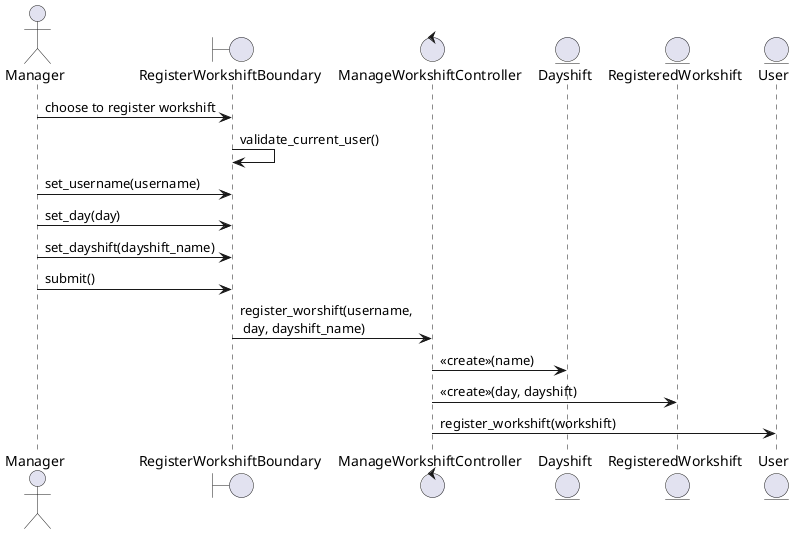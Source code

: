 @startuml

actor Manager as A
boundary RegisterWorkshiftBoundary as B2
control ManageWorkshiftController as C
entity Dayshift as E1
entity RegisteredWorkshift as E2
entity User as E3

A -> B2: choose to register workshift
B2 -> B2: validate_current_user()
A -> B2: set_username(username)
A -> B2: set_day(day)
A -> B2: set_dayshift(dayshift_name)
A -> B2: submit()
B2 -> C: register_worshift(username, \n day, dayshift_name)
C -> E1: <<create>>(name)
C -> E2: <<create>>(day, dayshift)
C -> E3: register_workshift(workshift)



@enduml
